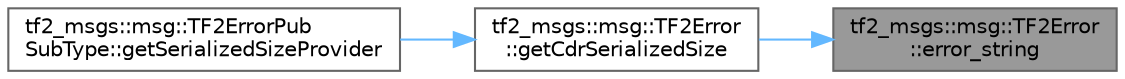digraph "tf2_msgs::msg::TF2Error::error_string"
{
 // INTERACTIVE_SVG=YES
 // LATEX_PDF_SIZE
  bgcolor="transparent";
  edge [fontname=Helvetica,fontsize=10,labelfontname=Helvetica,labelfontsize=10];
  node [fontname=Helvetica,fontsize=10,shape=box,height=0.2,width=0.4];
  rankdir="RL";
  Node1 [id="Node000001",label="tf2_msgs::msg::TF2Error\l::error_string",height=0.2,width=0.4,color="gray40", fillcolor="grey60", style="filled", fontcolor="black",tooltip="This function copies the value in member error_string"];
  Node1 -> Node2 [id="edge1_Node000001_Node000002",dir="back",color="steelblue1",style="solid",tooltip=" "];
  Node2 [id="Node000002",label="tf2_msgs::msg::TF2Error\l::getCdrSerializedSize",height=0.2,width=0.4,color="grey40", fillcolor="white", style="filled",URL="$df/da6/classtf2__msgs_1_1msg_1_1TF2Error.html#afa94ce57397a09ce57ad0a91623b0a7d",tooltip="This function returns the serialized size of a data depending on the buffer alignment."];
  Node2 -> Node3 [id="edge2_Node000002_Node000003",dir="back",color="steelblue1",style="solid",tooltip=" "];
  Node3 [id="Node000003",label="tf2_msgs::msg::TF2ErrorPub\lSubType::getSerializedSizeProvider",height=0.2,width=0.4,color="grey40", fillcolor="white", style="filled",URL="$d5/da0/classtf2__msgs_1_1msg_1_1TF2ErrorPubSubType.html#a15d2e0f54e36a34bd4c3f94402b26629",tooltip=" "];
}
